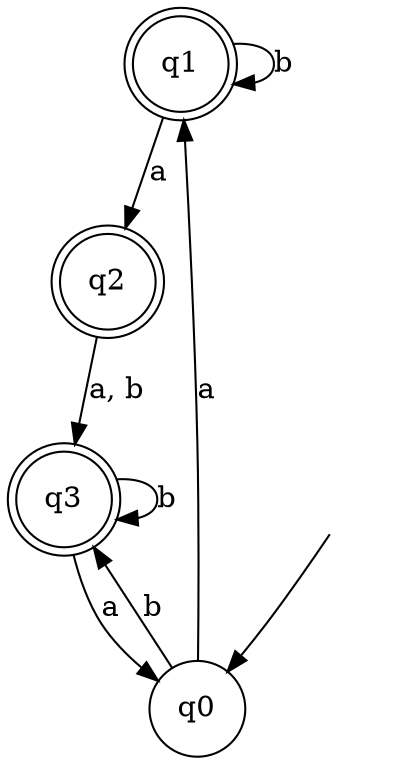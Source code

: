 digraph Automaton {

q1 [shape = doublecircle];

q2 [shape = doublecircle];

q3 [shape = doublecircle];

_nil [style = invis];

q0 [shape = circle];

q0 -> q3 [label = "b"];

q3 -> q0 [label = "a"];

_nil -> q0;

q1 -> q1 [label = "b"];

q3 -> q3 [label = "b"];

q1 -> q2 [label = "a"];

q2 -> q3 [label = "a, b"];

q0 -> q1 [label = "a"];

}
